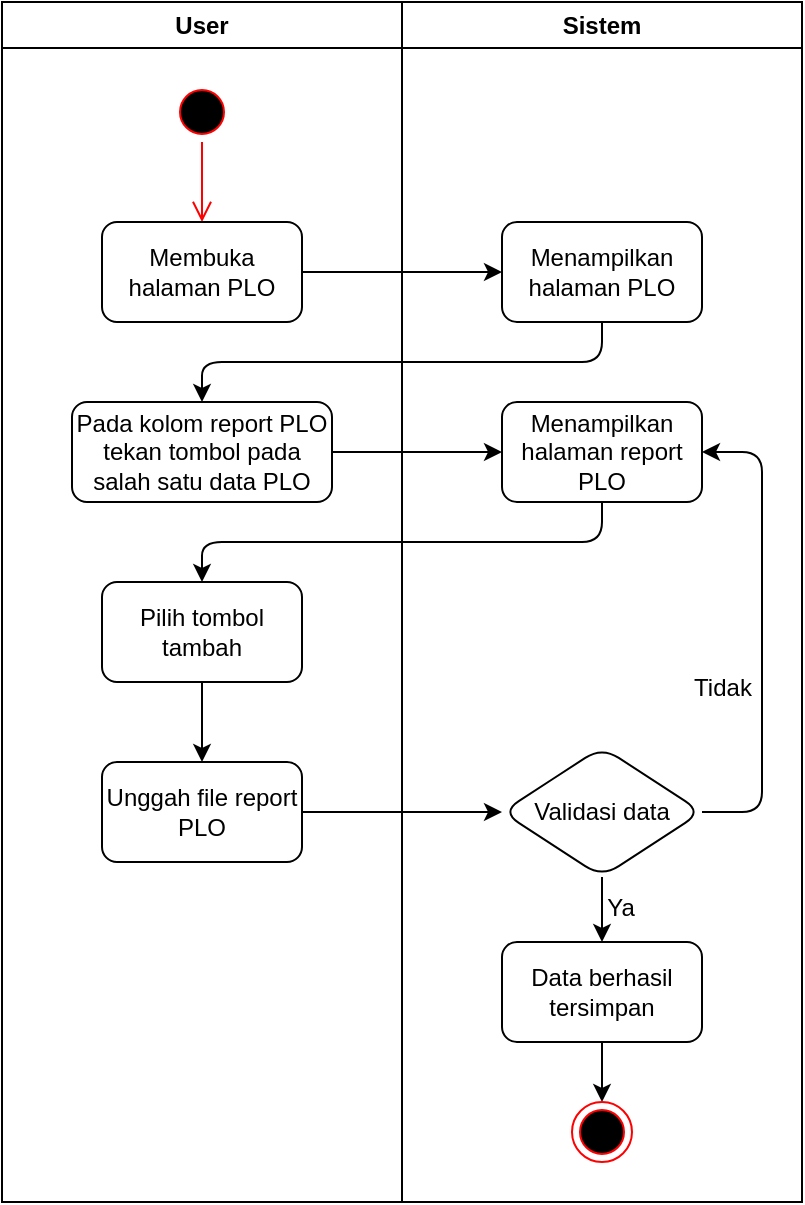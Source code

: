 <mxfile>
    <diagram id="wwH_sdmzLlYFDHL4ZNVa" name="Page-1">
        <mxGraphModel dx="534" dy="409" grid="1" gridSize="10" guides="1" tooltips="1" connect="1" arrows="1" fold="1" page="1" pageScale="1" pageWidth="850" pageHeight="1100" math="0" shadow="0">
            <root>
                <mxCell id="0"/>
                <mxCell id="1" parent="0"/>
                <mxCell id="3" value="User" style="swimlane;whiteSpace=wrap;html=1;startSize=23;" parent="1" vertex="1">
                    <mxGeometry x="80" y="80" width="200" height="600" as="geometry"/>
                </mxCell>
                <mxCell id="4" value="" style="ellipse;html=1;shape=startState;fillColor=#000000;strokeColor=#ff0000;" parent="3" vertex="1">
                    <mxGeometry x="85" y="40" width="30" height="30" as="geometry"/>
                </mxCell>
                <mxCell id="5" value="" style="edgeStyle=orthogonalEdgeStyle;html=1;verticalAlign=bottom;endArrow=open;endSize=8;strokeColor=#ff0000;entryX=0.5;entryY=0;entryDx=0;entryDy=0;" parent="3" source="4" target="6" edge="1">
                    <mxGeometry relative="1" as="geometry">
                        <mxPoint x="100" y="110" as="targetPoint"/>
                    </mxGeometry>
                </mxCell>
                <mxCell id="6" value="Membuka halaman PLO" style="rounded=1;whiteSpace=wrap;html=1;" parent="3" vertex="1">
                    <mxGeometry x="50" y="110" width="100" height="50" as="geometry"/>
                </mxCell>
                <mxCell id="7" value="&lt;span style=&quot;color: rgb(0, 0, 0);&quot;&gt;Pada kolom report PLO tekan tombol pada salah satu data PLO&lt;/span&gt;" style="rounded=1;whiteSpace=wrap;html=1;" parent="3" vertex="1">
                    <mxGeometry x="35" y="200" width="130" height="50" as="geometry"/>
                </mxCell>
                <mxCell id="19" value="" style="edgeStyle=none;html=1;" parent="3" source="16" target="18" edge="1">
                    <mxGeometry relative="1" as="geometry"/>
                </mxCell>
                <mxCell id="16" value="Pilih tombol tambah" style="rounded=1;whiteSpace=wrap;html=1;" parent="3" vertex="1">
                    <mxGeometry x="50" y="290" width="100" height="50" as="geometry"/>
                </mxCell>
                <mxCell id="18" value="Unggah file report PLO" style="rounded=1;whiteSpace=wrap;html=1;" parent="3" vertex="1">
                    <mxGeometry x="50" y="380" width="100" height="50" as="geometry"/>
                </mxCell>
                <mxCell id="8" value="Sistem" style="swimlane;whiteSpace=wrap;html=1;" parent="1" vertex="1">
                    <mxGeometry x="280" y="80" width="200" height="600" as="geometry"/>
                </mxCell>
                <mxCell id="9" value="Menampilkan halaman PLO" style="rounded=1;whiteSpace=wrap;html=1;" parent="8" vertex="1">
                    <mxGeometry x="50" y="110" width="100" height="50" as="geometry"/>
                </mxCell>
                <mxCell id="11" value="Menampilkan halaman report PLO" style="rounded=1;whiteSpace=wrap;html=1;" parent="8" vertex="1">
                    <mxGeometry x="50" y="200" width="100" height="50" as="geometry"/>
                </mxCell>
                <mxCell id="23" value="" style="edgeStyle=none;html=1;" parent="8" source="20" target="22" edge="1">
                    <mxGeometry relative="1" as="geometry"/>
                </mxCell>
                <mxCell id="24" style="edgeStyle=none;html=1;entryX=1;entryY=0.5;entryDx=0;entryDy=0;" parent="8" source="20" target="11" edge="1">
                    <mxGeometry relative="1" as="geometry">
                        <Array as="points">
                            <mxPoint x="180" y="405"/>
                            <mxPoint x="180" y="225"/>
                        </Array>
                    </mxGeometry>
                </mxCell>
                <mxCell id="20" value="Validasi data" style="rhombus;whiteSpace=wrap;html=1;rounded=1;" parent="8" vertex="1">
                    <mxGeometry x="50" y="372.5" width="100" height="65" as="geometry"/>
                </mxCell>
                <mxCell id="29" value="" style="edgeStyle=none;html=1;" parent="8" source="22" target="28" edge="1">
                    <mxGeometry relative="1" as="geometry"/>
                </mxCell>
                <mxCell id="22" value="Data berhasil tersimpan" style="rounded=1;whiteSpace=wrap;html=1;" parent="8" vertex="1">
                    <mxGeometry x="50" y="470" width="100" height="50" as="geometry"/>
                </mxCell>
                <mxCell id="25" value="Tidak" style="text;html=1;align=center;verticalAlign=middle;resizable=0;points=[];autosize=1;strokeColor=none;fillColor=none;" parent="8" vertex="1">
                    <mxGeometry x="135" y="328" width="50" height="30" as="geometry"/>
                </mxCell>
                <mxCell id="27" value="Ya" style="text;html=1;align=center;verticalAlign=middle;resizable=0;points=[];autosize=1;strokeColor=none;fillColor=none;" parent="8" vertex="1">
                    <mxGeometry x="89" y="437.5" width="40" height="30" as="geometry"/>
                </mxCell>
                <mxCell id="28" value="" style="ellipse;html=1;shape=endState;fillColor=#000000;strokeColor=#ff0000;" parent="8" vertex="1">
                    <mxGeometry x="85" y="550" width="30" height="30" as="geometry"/>
                </mxCell>
                <mxCell id="13" value="" style="edgeStyle=none;html=1;" parent="1" source="6" target="9" edge="1">
                    <mxGeometry relative="1" as="geometry"/>
                </mxCell>
                <mxCell id="14" value="" style="edgeStyle=none;html=1;exitX=0.5;exitY=1;exitDx=0;exitDy=0;entryX=0.5;entryY=0;entryDx=0;entryDy=0;" parent="1" source="9" target="7" edge="1">
                    <mxGeometry relative="1" as="geometry">
                        <Array as="points">
                            <mxPoint x="380" y="260"/>
                            <mxPoint x="180" y="260"/>
                        </Array>
                    </mxGeometry>
                </mxCell>
                <mxCell id="15" value="" style="edgeStyle=none;html=1;" parent="1" source="7" target="11" edge="1">
                    <mxGeometry relative="1" as="geometry"/>
                </mxCell>
                <mxCell id="17" value="" style="edgeStyle=none;html=1;" parent="1" source="11" target="16" edge="1">
                    <mxGeometry relative="1" as="geometry">
                        <Array as="points">
                            <mxPoint x="380" y="350"/>
                            <mxPoint x="180" y="350"/>
                        </Array>
                    </mxGeometry>
                </mxCell>
                <mxCell id="21" value="" style="edgeStyle=none;html=1;" parent="1" source="18" target="20" edge="1">
                    <mxGeometry relative="1" as="geometry"/>
                </mxCell>
            </root>
        </mxGraphModel>
    </diagram>
</mxfile>